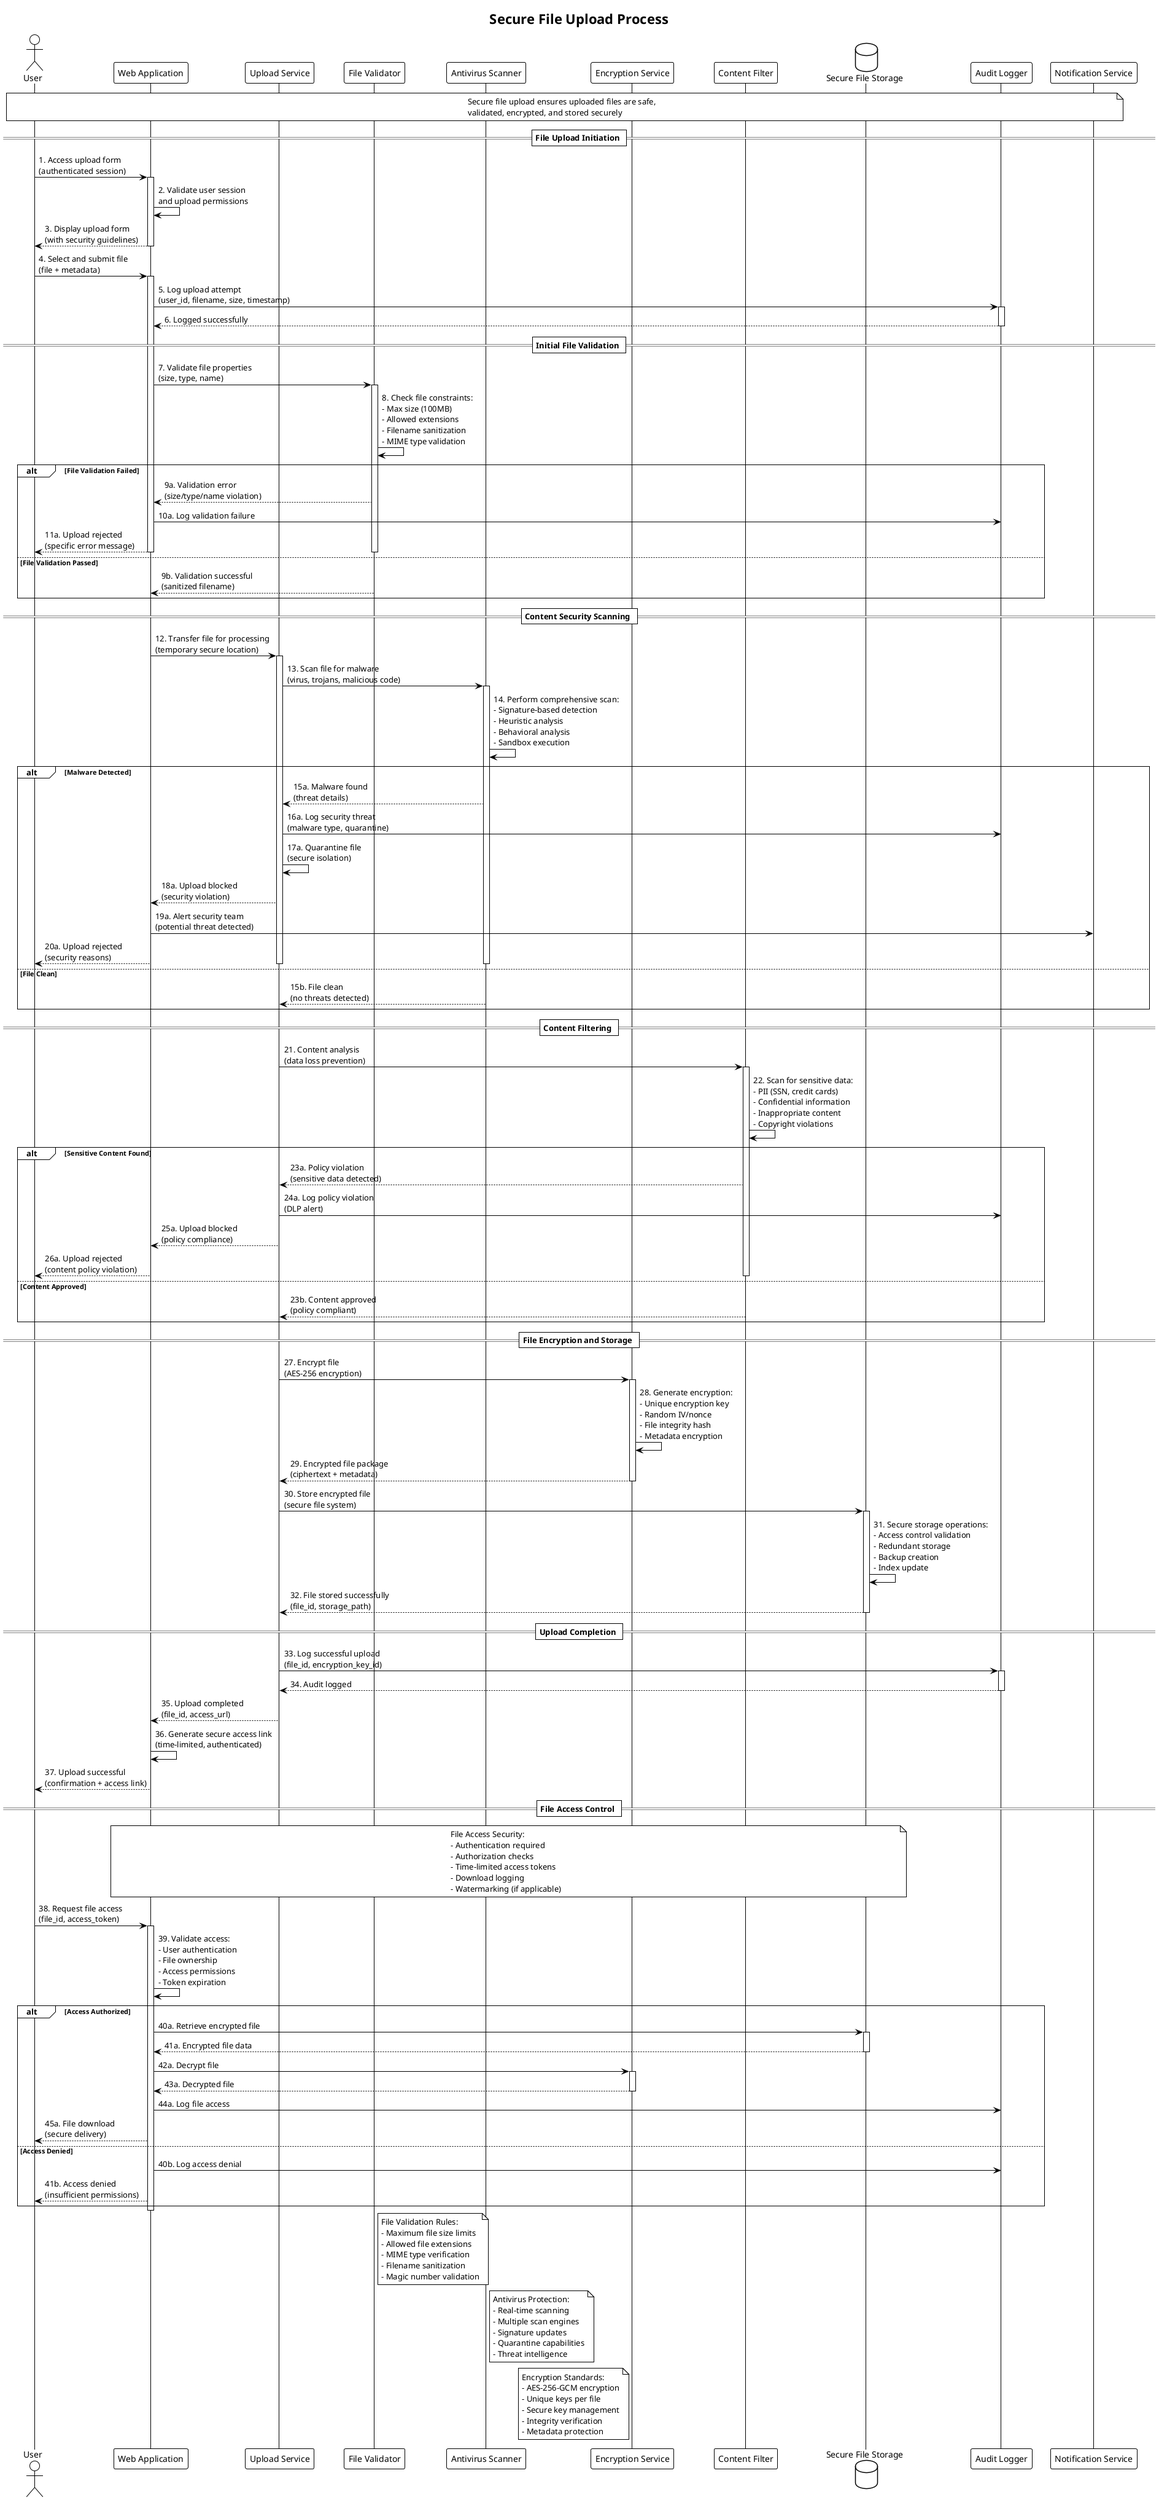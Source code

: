 @startuml
!theme plain
title Secure File Upload Process

actor "User" as user
participant "Web Application" as webapp
participant "Upload Service" as upload
participant "File Validator" as validator
participant "Antivirus Scanner" as av
participant "Encryption Service" as crypto
participant "Content Filter" as filter
database "Secure File Storage" as storage
participant "Audit Logger" as audit
participant "Notification Service" as notify

note over user, notify
  Secure file upload ensures uploaded files are safe,
  validated, encrypted, and stored securely
end note

== File Upload Initiation ==

user -> webapp: 1. Access upload form\n(authenticated session)
activate webapp

webapp -> webapp: 2. Validate user session\nand upload permissions

webapp --> user: 3. Display upload form\n(with security guidelines)
deactivate webapp

user -> webapp: 4. Select and submit file\n(file + metadata)
activate webapp

webapp -> audit: 5. Log upload attempt\n(user_id, filename, size, timestamp)
activate audit
audit --> webapp: 6. Logged successfully
deactivate audit

== Initial File Validation ==

webapp -> validator: 7. Validate file properties\n(size, type, name)
activate validator

validator -> validator: 8. Check file constraints:\n- Max size (100MB)\n- Allowed extensions\n- Filename sanitization\n- MIME type validation

alt File Validation Failed
    validator --> webapp: 9a. Validation error\n(size/type/name violation)
    webapp -> audit: 10a. Log validation failure
    webapp --> user: 11a. Upload rejected\n(specific error message)
    deactivate validator
    deactivate webapp
else File Validation Passed
    validator --> webapp: 9b. Validation successful\n(sanitized filename)
    deactivate validator
end

== Content Security Scanning ==

webapp -> upload: 12. Transfer file for processing\n(temporary secure location)
activate upload

upload -> av: 13. Scan file for malware\n(virus, trojans, malicious code)
activate av

av -> av: 14. Perform comprehensive scan:\n- Signature-based detection\n- Heuristic analysis\n- Behavioral analysis\n- Sandbox execution

alt Malware Detected
    av --> upload: 15a. Malware found\n(threat details)
    upload -> audit: 16a. Log security threat\n(malware type, quarantine)
    upload -> upload: 17a. Quarantine file\n(secure isolation)
    upload --> webapp: 18a. Upload blocked\n(security violation)
    webapp -> notify: 19a. Alert security team\n(potential threat detected)
    webapp --> user: 20a. Upload rejected\n(security reasons)
    deactivate av
    deactivate upload
    deactivate webapp
else File Clean
    av --> upload: 15b. File clean\n(no threats detected)
    deactivate av
end

== Content Filtering ==

upload -> filter: 21. Content analysis\n(data loss prevention)
activate filter

filter -> filter: 22. Scan for sensitive data:\n- PII (SSN, credit cards)\n- Confidential information\n- Inappropriate content\n- Copyright violations

alt Sensitive Content Found
    filter --> upload: 23a. Policy violation\n(sensitive data detected)
    upload -> audit: 24a. Log policy violation\n(DLP alert)
    upload --> webapp: 25a. Upload blocked\n(policy compliance)
    webapp --> user: 26a. Upload rejected\n(content policy violation)
    deactivate filter
    deactivate upload
    deactivate webapp
else Content Approved
    filter --> upload: 23b. Content approved\n(policy compliant)
    deactivate filter
end

== File Encryption and Storage ==

upload -> crypto: 27. Encrypt file\n(AES-256 encryption)
activate crypto

crypto -> crypto: 28. Generate encryption:\n- Unique encryption key\n- Random IV/nonce\n- File integrity hash\n- Metadata encryption

crypto --> upload: 29. Encrypted file package\n(ciphertext + metadata)
deactivate crypto

upload -> storage: 30. Store encrypted file\n(secure file system)
activate storage

storage -> storage: 31. Secure storage operations:\n- Access control validation\n- Redundant storage\n- Backup creation\n- Index update

storage --> upload: 32. File stored successfully\n(file_id, storage_path)
deactivate storage

== Upload Completion ==

upload -> audit: 33. Log successful upload\n(file_id, encryption_key_id)
activate audit
audit --> upload: 34. Audit logged
deactivate audit

upload --> webapp: 35. Upload completed\n(file_id, access_url)
deactivate upload

webapp -> webapp: 36. Generate secure access link\n(time-limited, authenticated)

webapp --> user: 37. Upload successful\n(confirmation + access link)
deactivate webapp

== File Access Control ==

note over webapp, storage
  File Access Security:
  - Authentication required
  - Authorization checks
  - Time-limited access tokens
  - Download logging
  - Watermarking (if applicable)
end note

user -> webapp: 38. Request file access\n(file_id, access_token)
activate webapp

webapp -> webapp: 39. Validate access:\n- User authentication\n- File ownership\n- Access permissions\n- Token expiration

alt Access Authorized
    webapp -> storage: 40a. Retrieve encrypted file
    activate storage
    storage --> webapp: 41a. Encrypted file data
    deactivate storage
    
    webapp -> crypto: 42a. Decrypt file
    activate crypto
    crypto --> webapp: 43a. Decrypted file
    deactivate crypto
    
    webapp -> audit: 44a. Log file access
    webapp --> user: 45a. File download\n(secure delivery)
else Access Denied
    webapp -> audit: 40b. Log access denial
    webapp --> user: 41b. Access denied\n(insufficient permissions)
end

deactivate webapp

note right of validator
  File Validation Rules:
  - Maximum file size limits
  - Allowed file extensions
  - MIME type verification
  - Filename sanitization
  - Magic number validation
end note

note right of av
  Antivirus Protection:
  - Real-time scanning
  - Multiple scan engines
  - Signature updates
  - Quarantine capabilities
  - Threat intelligence
end note

note left of crypto
  Encryption Standards:
  - AES-256-GCM encryption
  - Unique keys per file
  - Secure key management
  - Integrity verification
  - Metadata protection
end note

@enduml